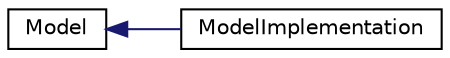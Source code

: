 digraph "Graphical Class Hierarchy"
{
 // LATEX_PDF_SIZE
  edge [fontname="Helvetica",fontsize="10",labelfontname="Helvetica",labelfontsize="10"];
  node [fontname="Helvetica",fontsize="10",shape=record];
  rankdir="LR";
  Node0 [label="Model",height=0.2,width=0.4,color="black", fillcolor="white", style="filled",URL="$class_model.html",tooltip=" "];
  Node0 -> Node1 [dir="back",color="midnightblue",fontsize="10",style="solid",fontname="Helvetica"];
  Node1 [label="ModelImplementation",height=0.2,width=0.4,color="black", fillcolor="white", style="filled",URL="$class_model_implementation.html",tooltip=" "];
}
